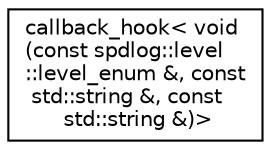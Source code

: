 digraph "Graphical Class Hierarchy"
{
  edge [fontname="Helvetica",fontsize="10",labelfontname="Helvetica",labelfontsize="10"];
  node [fontname="Helvetica",fontsize="10",shape=record];
  rankdir="LR";
  Node0 [label="callback_hook\< void\l(const spdlog::level\l::level_enum &, const\l std::string &, const\l std::string &)\>",height=0.2,width=0.4,color="black", fillcolor="white", style="filled",URL="$d9/df1/classcallback__hook.html"];
}
